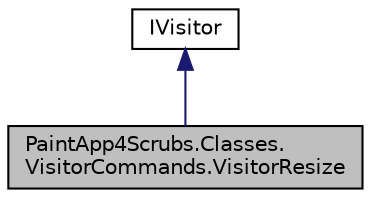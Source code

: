 digraph "PaintApp4Scrubs.Classes.VisitorCommands.VisitorResize"
{
 // LATEX_PDF_SIZE
  edge [fontname="Helvetica",fontsize="10",labelfontname="Helvetica",labelfontsize="10"];
  node [fontname="Helvetica",fontsize="10",shape=record];
  Node1 [label="PaintApp4Scrubs.Classes.\lVisitorCommands.VisitorResize",height=0.2,width=0.4,color="black", fillcolor="grey75", style="filled", fontcolor="black",tooltip="the Visitor to Move the objects"];
  Node2 -> Node1 [dir="back",color="midnightblue",fontsize="10",style="solid",fontname="Helvetica"];
  Node2 [label="IVisitor",height=0.2,width=0.4,color="black", fillcolor="white", style="filled",URL="$interface_paint_app4_scrubs_1_1_interfaces_1_1_i_visitor.html",tooltip="the visitor interface"];
}
